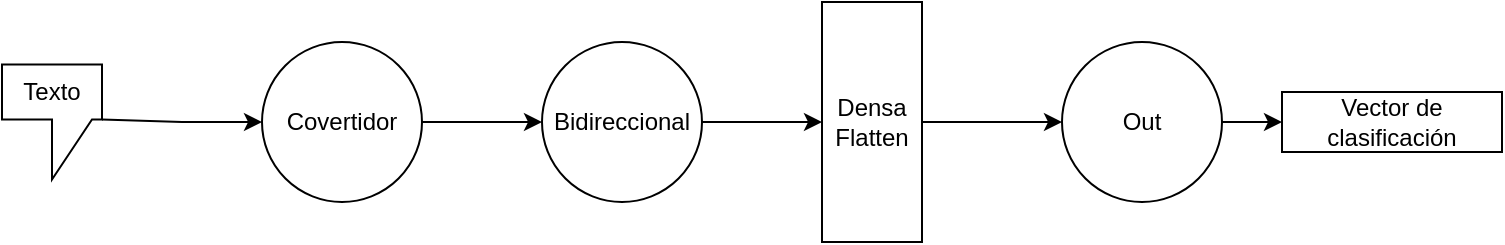 <mxfile version="14.1.8" type="google"><diagram id="VUlwX77emXD6z-7uc5pt" name="Page-1"><mxGraphModel dx="868" dy="492" grid="1" gridSize="10" guides="1" tooltips="1" connect="1" arrows="1" fold="1" page="1" pageScale="1" pageWidth="827" pageHeight="1169" math="0" shadow="0"><root><mxCell id="0"/><mxCell id="1" parent="0"/><mxCell id="VVx7QR0W-izFcVu7dB-J-7" style="edgeStyle=orthogonalEdgeStyle;rounded=0;orthogonalLoop=1;jettySize=auto;html=1;" edge="1" parent="1" source="VVx7QR0W-izFcVu7dB-J-2" target="VVx7QR0W-izFcVu7dB-J-3"><mxGeometry relative="1" as="geometry"/></mxCell><mxCell id="VVx7QR0W-izFcVu7dB-J-2" value="Covertidor" style="ellipse;whiteSpace=wrap;html=1;aspect=fixed;" vertex="1" parent="1"><mxGeometry x="180" y="230" width="80" height="80" as="geometry"/></mxCell><mxCell id="VVx7QR0W-izFcVu7dB-J-8" style="edgeStyle=orthogonalEdgeStyle;rounded=0;orthogonalLoop=1;jettySize=auto;html=1;entryX=0.5;entryY=1;entryDx=0;entryDy=0;" edge="1" parent="1" source="VVx7QR0W-izFcVu7dB-J-3" target="VVx7QR0W-izFcVu7dB-J-6"><mxGeometry relative="1" as="geometry"/></mxCell><mxCell id="VVx7QR0W-izFcVu7dB-J-3" value="Bidireccional" style="ellipse;whiteSpace=wrap;html=1;aspect=fixed;" vertex="1" parent="1"><mxGeometry x="320" y="230" width="80" height="80" as="geometry"/></mxCell><mxCell id="VVx7QR0W-izFcVu7dB-J-14" value="" style="edgeStyle=orthogonalEdgeStyle;rounded=0;orthogonalLoop=1;jettySize=auto;html=1;" edge="1" parent="1" source="VVx7QR0W-izFcVu7dB-J-5" target="VVx7QR0W-izFcVu7dB-J-13"><mxGeometry relative="1" as="geometry"/></mxCell><mxCell id="VVx7QR0W-izFcVu7dB-J-5" value="Out" style="ellipse;whiteSpace=wrap;html=1;aspect=fixed;" vertex="1" parent="1"><mxGeometry x="580" y="230" width="80" height="80" as="geometry"/></mxCell><mxCell id="VVx7QR0W-izFcVu7dB-J-9" style="edgeStyle=orthogonalEdgeStyle;rounded=0;orthogonalLoop=1;jettySize=auto;html=1;" edge="1" parent="1" source="VVx7QR0W-izFcVu7dB-J-6" target="VVx7QR0W-izFcVu7dB-J-5"><mxGeometry relative="1" as="geometry"/></mxCell><mxCell id="VVx7QR0W-izFcVu7dB-J-6" value="Densa&lt;br&gt;Flatten" style="rounded=0;whiteSpace=wrap;html=1;direction=south;" vertex="1" parent="1"><mxGeometry x="460" y="210" width="50" height="120" as="geometry"/></mxCell><mxCell id="VVx7QR0W-izFcVu7dB-J-12" style="edgeStyle=orthogonalEdgeStyle;rounded=0;orthogonalLoop=1;jettySize=auto;html=1;entryX=0;entryY=0.5;entryDx=0;entryDy=0;" edge="1" parent="1" source="VVx7QR0W-izFcVu7dB-J-11" target="VVx7QR0W-izFcVu7dB-J-2"><mxGeometry relative="1" as="geometry"/></mxCell><mxCell id="VVx7QR0W-izFcVu7dB-J-11" value="Texto" style="shape=callout;whiteSpace=wrap;html=1;perimeter=calloutPerimeter;" vertex="1" parent="1"><mxGeometry x="50" y="241.25" width="50" height="57.5" as="geometry"/></mxCell><mxCell id="VVx7QR0W-izFcVu7dB-J-13" value="Vector de clasificación" style="rounded=0;whiteSpace=wrap;html=1;" vertex="1" parent="1"><mxGeometry x="690" y="255" width="110" height="30" as="geometry"/></mxCell></root></mxGraphModel></diagram></mxfile>
